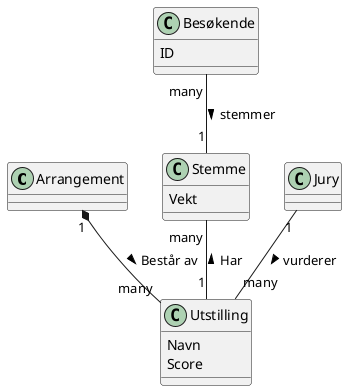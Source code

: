 @startuml

class Arrangement {
}

class Utstilling {
    Navn
    Score
}

class Stemme {
    Vekt
}

class Besøkende{
    ID
}

class Jury{
}

Jury "1" -- "many" Utstilling : > vurderer

Besøkende "many" -- "1" Stemme : > stemmer

Arrangement "1" *-- "many" Utstilling : Består av >

Stemme "many" -- "1" Utstilling : < Har

@enduml